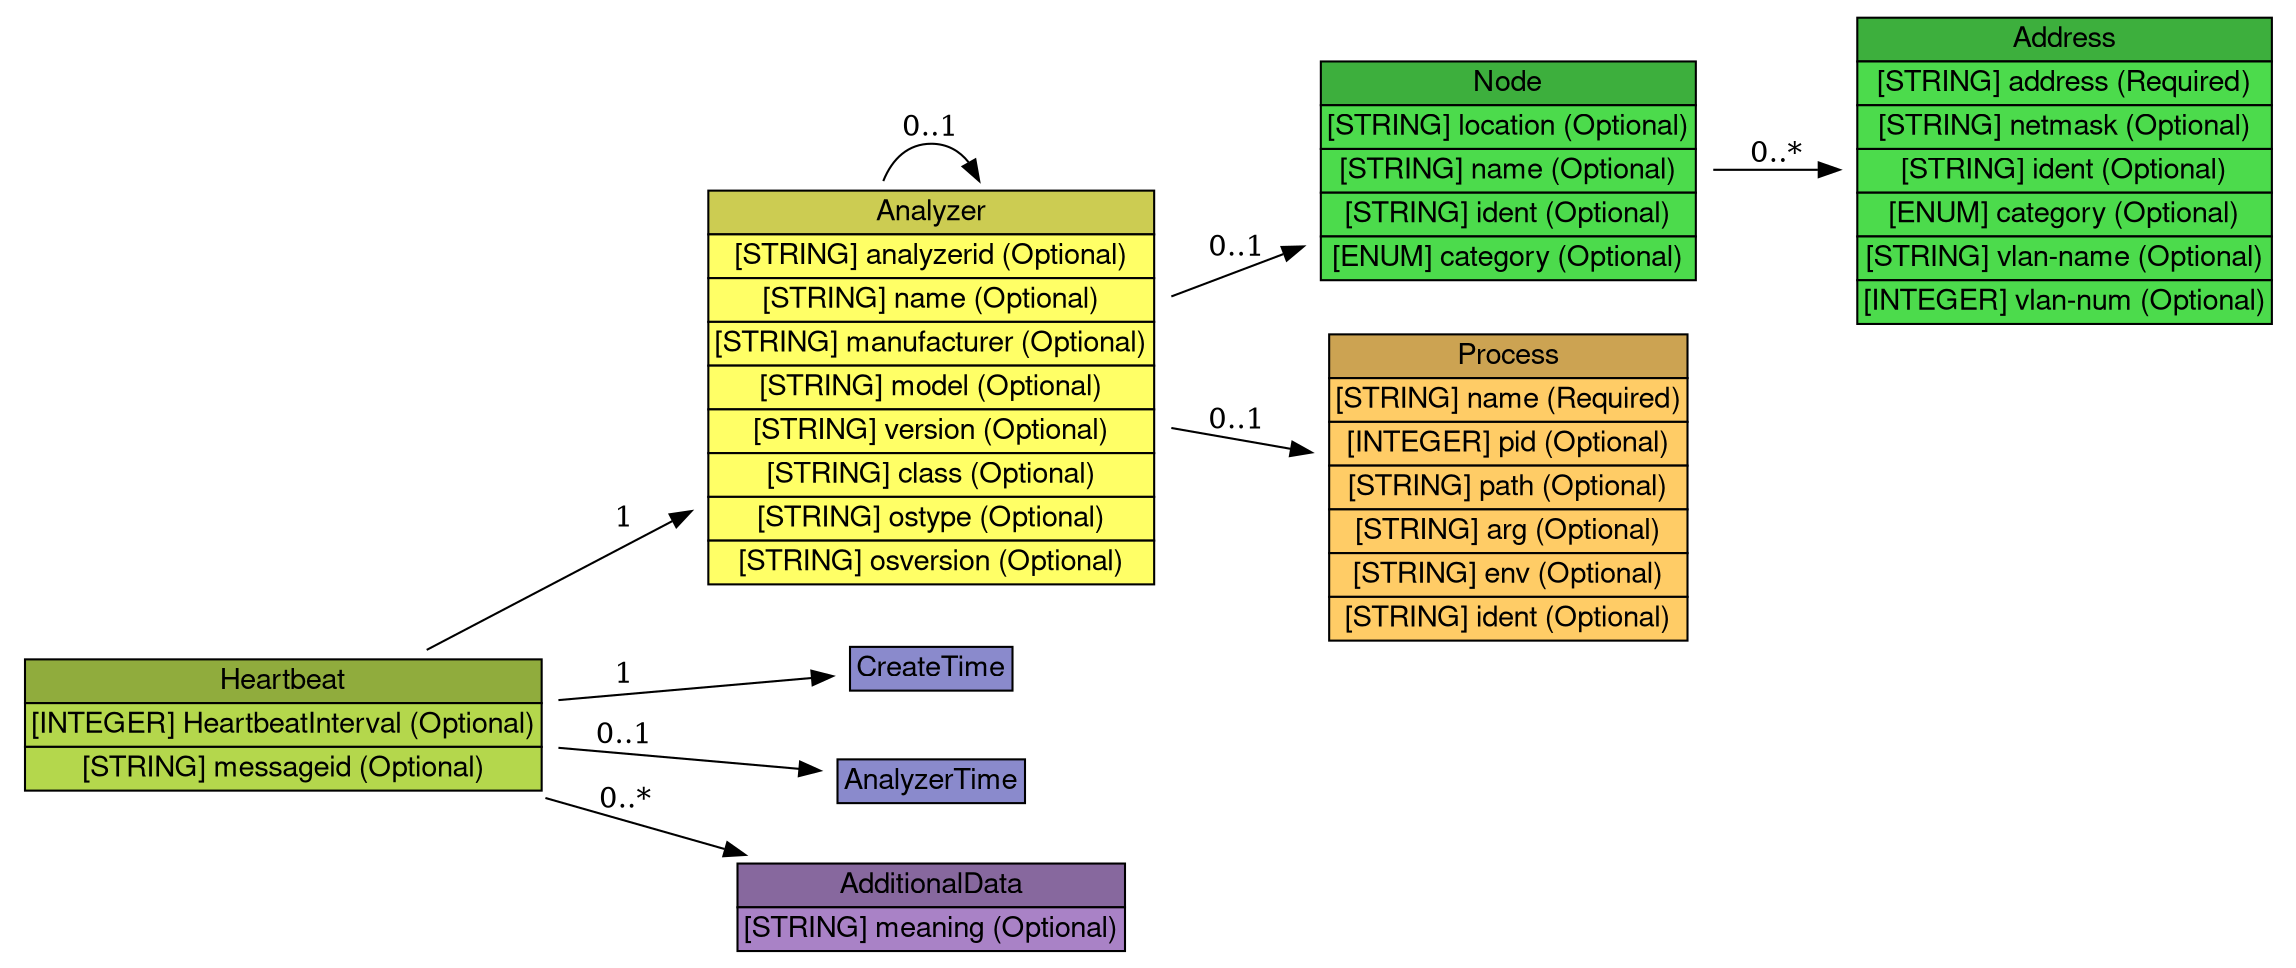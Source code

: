 digraph Heartbeat {
	graph [bb="0,0,1079,456.5",
		rankdir=LR
	];
	node [label="\N"];
	Heartbeat	 [height=0.98611,
		label=<<table BORDER="0" CELLBORDER="1" CELLSPACING="0"> <tr> <td BGCOLOR="#90ac3d" HREF="/idmef_parser/IDMEFv1/Heartbeat.html" TITLE="Analyzers use Heartbeat messages to indicate their current status to managers. Heartbeats are intended to be sent in a regular period, say, every ten minutes or every hour. The receipt of a Heartbeat message from an analyzer indicates to the manager that the analyzer is up and running; lack of a Heartbeat message (or more likely, lack of some number of consecutive Heartbeat messages) indicates that the analyzer or its network connection has failed. "><FONT FACE="Nimbus Sans L">Heartbeat</FONT></td> </tr>" %<tr><td BGCOLOR="#b4d74c"  HREF="/idmef_parser/IDMEFv1/Heartbeat.html" TITLE="The interval in seconds at which heartbeats are generated."><FONT FACE="Nimbus Sans L">[INTEGER] HeartbeatInterval (Optional)</FONT></td></tr>%<tr><td BGCOLOR="#b4d74c"  HREF="/idmef_parser/IDMEFv1/Heartbeat.html" TITLE="A unique identifier for the heartbeat; see Section 3.2.9."><FONT FACE="Nimbus Sans L">[STRING] messageid (Optional)</FONT></td></tr>%</table>>,
		pos="131.5,113",
		shape=plaintext,
		width=3.6528];
	Analyzer	 [height=2.7361,
		label=<<table BORDER="0" CELLBORDER="1" CELLSPACING="0"> <tr> <td BGCOLOR="#cccc52" HREF="/idmef_parser/IDMEFv1/Analyzer.html" TITLE="The Analyzer class identifies the analyzer from which the Alert or Heartbeat message originates. Only one analyzer may be encoded for each alert or heartbeat, and that MUST be the analyzer at which the alert or heartbeat originated. Although the IDMEF data model does not prevent the use of hierarchical intrusion detection systems (where alerts get relayed up the tree), it does not provide any way to record the identity of the &quot;relay&quot; analyzers along the path from the originating analyzer to the manager that ultimately receives the alert. "><FONT FACE="Nimbus Sans L">Analyzer</FONT></td> </tr>" %<tr><td BGCOLOR="#FFFF66"  HREF="/idmef_parser/IDMEFv1/Analyzer.html" TITLE="(but see below).  A unique identifier for the analyzer; see Section 3.2.9."><FONT FACE="Nimbus Sans L">[STRING] analyzerid (Optional)</FONT></td></tr>%<tr><td BGCOLOR="#FFFF66"  HREF="/idmef_parser/IDMEFv1/Analyzer.html" TITLE="An explicit name for the analyzer that may be easier to understand than the analyzerid."><FONT FACE="Nimbus Sans L">[STRING] name (Optional)</FONT></td></tr>%<tr><td BGCOLOR="#FFFF66"  HREF="/idmef_parser/IDMEFv1/Analyzer.html" TITLE="The manufacturer of the analyzer software and/or hardware."><FONT FACE="Nimbus Sans L">[STRING] manufacturer (Optional)</FONT></td></tr>%<tr><td BGCOLOR="#FFFF66"  HREF="/idmef_parser/IDMEFv1/Analyzer.html" TITLE="The model name/number of the analyzer software and/or hardware."><FONT FACE="Nimbus Sans L">[STRING] model (Optional)</FONT></td></tr>%<tr><td BGCOLOR="#FFFF66"  HREF="/idmef_parser/IDMEFv1/Analyzer.html" TITLE="The version number of the analyzer software and/or hardware."><FONT FACE="Nimbus Sans L">[STRING] version (Optional)</FONT></td></tr>%<tr><td BGCOLOR="#FFFF66"  HREF="/idmef_parser/IDMEFv1/Analyzer.html" TITLE="The class of analyzer software and/or hardware."><FONT FACE="Nimbus Sans L">[STRING] class (Optional)</FONT></td></tr>%<tr><td BGCOLOR="#FFFF66"  HREF="/idmef_parser/IDMEFv1/Analyzer.html" TITLE="Operating system name.  On POSIX 1003.1 compliant systems, this is the value returned in utsname.sysname by the uname() system call, or the output of the &quot;uname -s&quot; command."><FONT FACE="Nimbus Sans L">[STRING] ostype (Optional)</FONT></td></tr>%<tr><td BGCOLOR="#FFFF66"  HREF="/idmef_parser/IDMEFv1/Analyzer.html" TITLE="Operating system version.  On POSIX 1003.1 compliant systems, this is the value returned in utsname.release by the uname() system call, or the output of the &quot;uname -r&quot; command."><FONT FACE="Nimbus Sans L">[STRING] osversion (Optional)</FONT></td></tr>%</table>>,
		pos="436.5,275",
		shape=plaintext,
		width=3.1806];
	Heartbeat -> Analyzer	 [label=1,
		lp="292.5,211.5",
		pos="e,321.75,214.05 198.43,148.55 231.88,166.31 273.43,188.39 312.42,209.1"];
	CreateTime	 [height=0.5,
		label=<<table BORDER="0" CELLBORDER="1" CELLSPACING="0"> <tr> <td BGCOLOR="#8a8acc" HREF="/idmef_parser/IDMEFv1/CreateTime.html" TITLE="The CreateTime class is used to indicate the date and time the alert or heartbeat was created by the analyzer. "><FONT FACE="Nimbus Sans L">CreateTime</FONT></td> </tr>" %</table>>,
		pos="436.5,140",
		shape=plaintext,
		width=1.3056];
	Heartbeat -> CreateTime	 [label=1,
		lp="292.5,136.5",
		pos="e,389.38,135.83 263.06,124.65 303.65,128.24 346.26,132.01 379.08,134.92"];
	AnalyzerTime	 [height=0.5,
		label=<<table BORDER="0" CELLBORDER="1" CELLSPACING="0"> <tr> <td BGCOLOR="#8a8acc" HREF="/idmef_parser/IDMEFv1/AnalyzerTime.html" TITLE="The AnalyzerTime class is used to indicate the current date and time on the analyzer. Its values should be filled in as late as possible in the message transmission process, ideally immediately before placing the message &quot;on the wire&quot;. "><FONT FACE="Nimbus Sans L">AnalyzerTime</FONT></td> </tr>" %</table>>,
		pos="436.5,86",
		shape=plaintext,
		width=1.4722];
	Heartbeat -> AnalyzerTime	 [label="0..1",
		lp="292.5,107.5",
		pos="e,383.42,90.699 263.06,101.35 301.32,97.967 341.38,94.421 373.34,91.591"];
	AdditionalData	 [height=0.69444,
		label=<<table BORDER="0" CELLBORDER="1" CELLSPACING="0"> <tr> <td BGCOLOR="#87689e" HREF="/idmef_parser/IDMEFv1/AdditionalData.html" TITLE="The AdditionalData class is used to provide information that cannot be represented by the data model. AdditionalData can be used to provide atomic data (integers, strings, etc.) in cases where only small amounts of additional information need to be sent; it can also be used to extend the data model and the DTD to support the transmission of complex data (such as packet headers). Detailed instructions for extending the data model and the DTD are provided in Section 5. "><FONT FACE="Nimbus Sans L">AdditionalData</FONT></td> </tr>" %<tr><td BGCOLOR="#a982c6"  HREF="/idmef_parser/IDMEFv1/AdditionalData.html" TITLE="A string describing the meaning of the element content. These values will be vendor/implementation dependent; the method for ensuring that managers understand the strings sent by analyzers is outside the scope of this specification.  A list of acceptable meaning keywords is not within the scope of the document, although later versions may undertake to establish such a list."><FONT FACE="Nimbus Sans L">[STRING] meaning (Optional)</FONT></td></tr>%</table>>,
		pos="436.5,25",
		shape=plaintext,
		width=2.7917];
	Heartbeat -> AdditionalData	 [label="0..*",
		lp="292.5,76.5",
		pos="e,349.41,50.129 254.68,77.461 282.95,69.304 312.62,60.744 339.6,52.959"];
	Analyzer -> Analyzer	 [label="0..1",
		lp="436.5,399",
		pos="e,459.21,373.59 413.79,373.59 418.1,384.47 425.67,391.5 436.5,391.5 443.94,391.5 449.85,388.18 454.21,382.57"];
	"Node"	 [height=1.5694,
		label=<<table BORDER="0" CELLBORDER="1" CELLSPACING="0"> <tr> <td BGCOLOR="#3daf3d" HREF="/idmef_parser/IDMEFv1/Node.html" TITLE="The Node class is used to identify hosts and other network devices (routers, switches, etc.). "><FONT FACE="Nimbus Sans L">Node</FONT></td> </tr>" %<tr><td BGCOLOR="#4cdb4c"  HREF="/idmef_parser/IDMEFv1/Node.html" TITLE="The location of the equipment."><FONT FACE="Nimbus Sans L">[STRING] location (Optional)</FONT></td></tr>%<tr><td BGCOLOR="#4cdb4c"  HREF="/idmef_parser/IDMEFv1/Node.html" TITLE="The name of the equipment.  This information MUST be provided if no Address information is given."><FONT FACE="Nimbus Sans L">[STRING] name (Optional)</FONT></td></tr>%<tr><td BGCOLOR="#4cdb4c"  HREF="/idmef_parser/IDMEFv1/Node.html" TITLE="A unique identifier for the node; see Section 3.2.9."><FONT FACE="Nimbus Sans L">[STRING] ident (Optional)</FONT></td></tr>%<tr><td BGCOLOR="#4cdb4c"  HREF="/idmef_parser/IDMEFv1/Node.html" TITLE="The &quot;domain&quot; from which the name information was obtained, if relevant.  The permitted values for this attribute are shown in the table below.  The default value is &quot;unknown&quot;. (See also Section 10 for extensions to the table.)"><FONT FACE="Nimbus Sans L">[ENUM] category (Optional)</FONT></td></tr>%</table>>,
		pos="707.5,379",
		shape=plaintext,
		width=2.7083];
	Analyzer -> "Node"	 [label="0..1",
		lp="580.5,341.5",
		pos="e,609.65,341.45 551.04,318.95 567.34,325.21 584.05,331.63 600.21,337.83"];
	Process	 [height=2.1528,
		label=<<table BORDER="0" CELLBORDER="1" CELLSPACING="0"> <tr> <td BGCOLOR="#cca352" HREF="/idmef_parser/IDMEFv1/Process.html" TITLE="The Process class is used to describe processes being executed on sources, targets, and analyzers. "><FONT FACE="Nimbus Sans L">Process</FONT></td> </tr>" %<tr><td BGCOLOR="#FFCC66"  HREF="/idmef_parser/IDMEFv1/Process.html" TITLE="The name of the program being executed. This is a short name; path and argument information are provided elsewhere."><FONT FACE="Nimbus Sans L">[STRING] name (Required)</FONT></td></tr>%<tr><td BGCOLOR="#FFCC66"  HREF="/idmef_parser/IDMEFv1/Process.html" TITLE="The process identifier of the process."><FONT FACE="Nimbus Sans L">[INTEGER] pid (Optional)</FONT></td></tr>%<tr><td BGCOLOR="#FFCC66"  HREF="/idmef_parser/IDMEFv1/Process.html" TITLE="The full path of the program being executed."><FONT FACE="Nimbus Sans L">[STRING] path (Optional)</FONT></td></tr>%<tr><td BGCOLOR="#FFCC66"  HREF="/idmef_parser/IDMEFv1/Process.html" TITLE="A command-line argument to the program. Multiple arguments may be specified (they are assumed to have occurred in the same order they are provided) with multiple uses of arg."><FONT FACE="Nimbus Sans L">[STRING] arg (Optional)</FONT></td></tr>%<tr><td BGCOLOR="#FFCC66"  HREF="/idmef_parser/IDMEFv1/Process.html" TITLE="An environment string associated with the process; generally of the format &quot;VARIABLE=value&quot;.  Multiple environment strings may be specified with multiple uses of env."><FONT FACE="Nimbus Sans L">[STRING] env (Optional)</FONT></td></tr>%<tr><td BGCOLOR="#FFCC66"  HREF="/idmef_parser/IDMEFv1/Process.html" TITLE="A unique identifier for the process; see Section 3.2.9."><FONT FACE="Nimbus Sans L">[STRING] ident (Optional)</FONT></td></tr>%</table>>,
		pos="707.5,227",
		shape=plaintext,
		width=2.5972];
	Analyzer -> Process	 [label="0..1",
		lp="580.5,258.5",
		pos="e,613.86,243.59 551.04,254.71 568.55,251.61 586.53,248.43 603.79,245.37"];
	Address	 [height=2.1528,
		label=<<table BORDER="0" CELLBORDER="1" CELLSPACING="0"> <tr> <td BGCOLOR="#3daf3d" HREF="/idmef_parser/IDMEFv1/Address.html" TITLE="The Address class is used to represent network, hardware, and application addresses. "><FONT FACE="Nimbus Sans L">Address</FONT></td> </tr>" %<tr><td BGCOLOR="#4cdb4c"  HREF="/idmef_parser/IDMEFv1/Address.html" TITLE="The address information.  The format of this data is governed by the category attribute."><FONT FACE="Nimbus Sans L">[STRING] address (Required)</FONT></td></tr>%<tr><td BGCOLOR="#4cdb4c"  HREF="/idmef_parser/IDMEFv1/Address.html" TITLE="The network mask for the address, if appropriate."><FONT FACE="Nimbus Sans L">[STRING] netmask (Optional)</FONT></td></tr>%<tr><td BGCOLOR="#4cdb4c"  HREF="/idmef_parser/IDMEFv1/Address.html" TITLE="A unique identifier for the address; see Section 3.2.9."><FONT FACE="Nimbus Sans L">[STRING] ident (Optional)</FONT></td></tr>%<tr><td BGCOLOR="#4cdb4c"  HREF="/idmef_parser/IDMEFv1/Address.html" TITLE="The type of address represented.  The permitted values for this attribute are shown below.  The default value is &quot;unknown&quot;.  (See also Section 10.)"><FONT FACE="Nimbus Sans L">[ENUM] category (Optional)</FONT></td></tr>%<tr><td BGCOLOR="#4cdb4c"  HREF="/idmef_parser/IDMEFv1/Address.html" TITLE="The name of the Virtual LAN to which the address belongs."><FONT FACE="Nimbus Sans L">[STRING] vlan-name (Optional)</FONT></td></tr>%<tr><td BGCOLOR="#4cdb4c"  HREF="/idmef_parser/IDMEFv1/Address.html" TITLE="The number of the Virtual LAN to which the address belongs."><FONT FACE="Nimbus Sans L">[INTEGER] vlan-num (Optional)</FONT></td></tr>%</table>>,
		pos="971.5,379",
		shape=plaintext,
		width=2.9861];
	"Node" -> Address	 [label="0..*",
		lp="834.5,386.5",
		pos="e,863.68,379 805.05,379 820.87,379 837.39,379 853.62,379"];
}
